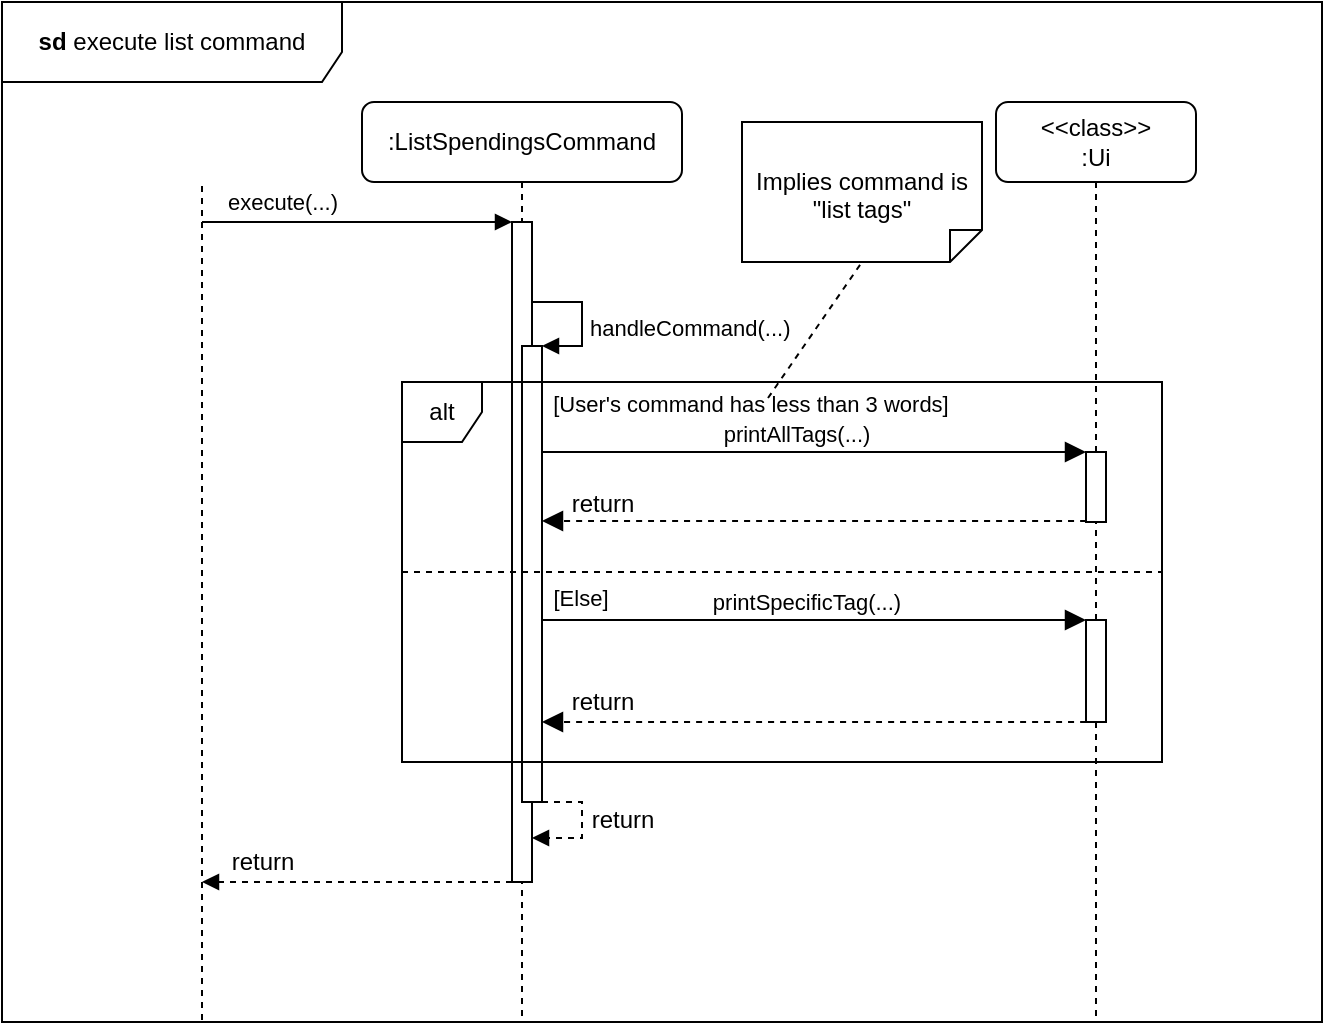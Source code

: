 <mxfile version="24.7.17">
  <diagram name="Page-1" id="2YBvvXClWsGukQMizWep">
    <mxGraphModel dx="794" dy="607" grid="1" gridSize="10" guides="1" tooltips="1" connect="1" arrows="1" fold="1" page="1" pageScale="1" pageWidth="1100" pageHeight="1200" math="0" shadow="0">
      <root>
        <mxCell id="0" />
        <mxCell id="1" parent="0" />
        <mxCell id="-tokIjTfclb8eiRB36Tb-1" value="" style="endArrow=none;dashed=1;html=1;rounded=0;" parent="1" edge="1">
          <mxGeometry width="50" height="50" relative="1" as="geometry">
            <mxPoint x="220" y="619" as="sourcePoint" />
            <mxPoint x="220" y="200" as="targetPoint" />
          </mxGeometry>
        </mxCell>
        <mxCell id="-tokIjTfclb8eiRB36Tb-8" value=":ListSpendingsCommand" style="shape=umlLifeline;perimeter=lifelinePerimeter;whiteSpace=wrap;html=1;container=1;dropTarget=0;collapsible=0;recursiveResize=0;outlineConnect=0;portConstraint=eastwest;newEdgeStyle={&quot;curved&quot;:0,&quot;rounded&quot;:0};rounded=1;" parent="1" vertex="1">
          <mxGeometry x="300" y="160" width="160" height="460" as="geometry" />
        </mxCell>
        <mxCell id="-tokIjTfclb8eiRB36Tb-9" value="" style="html=1;points=[[0,0,0,0,5],[0,1,0,0,-5],[1,0,0,0,5],[1,1,0,0,-5]];perimeter=orthogonalPerimeter;outlineConnect=0;targetShapes=umlLifeline;portConstraint=eastwest;newEdgeStyle={&quot;curved&quot;:0,&quot;rounded&quot;:0};" parent="-tokIjTfclb8eiRB36Tb-8" vertex="1">
          <mxGeometry x="75" y="60" width="10" height="330" as="geometry" />
        </mxCell>
        <mxCell id="-tokIjTfclb8eiRB36Tb-13" value="" style="html=1;verticalAlign=bottom;labelBackgroundColor=none;endArrow=block;endFill=1;rounded=0;" parent="1" target="-tokIjTfclb8eiRB36Tb-9" edge="1">
          <mxGeometry width="160" relative="1" as="geometry">
            <mxPoint x="220" y="220" as="sourcePoint" />
            <mxPoint x="360" y="220" as="targetPoint" />
          </mxGeometry>
        </mxCell>
        <mxCell id="-tokIjTfclb8eiRB36Tb-14" value="execute(...)" style="edgeLabel;html=1;align=center;verticalAlign=middle;resizable=0;points=[];" parent="-tokIjTfclb8eiRB36Tb-13" vertex="1" connectable="0">
          <mxGeometry x="-0.382" relative="1" as="geometry">
            <mxPoint x="-8" y="-10" as="offset" />
          </mxGeometry>
        </mxCell>
        <mxCell id="-tokIjTfclb8eiRB36Tb-16" value="" style="html=1;points=[[0,0,0,0,5],[0,1,0,0,-5],[1,0,0,0,5],[1,1,0,0,-5]];perimeter=orthogonalPerimeter;outlineConnect=0;targetShapes=umlLifeline;portConstraint=eastwest;newEdgeStyle={&quot;curved&quot;:0,&quot;rounded&quot;:0};" parent="1" vertex="1">
          <mxGeometry x="380" y="282" width="10" height="228" as="geometry" />
        </mxCell>
        <mxCell id="-tokIjTfclb8eiRB36Tb-17" value="handleCommand(...)" style="html=1;align=left;spacingLeft=2;endArrow=block;rounded=0;edgeStyle=orthogonalEdgeStyle;curved=0;rounded=0;" parent="1" source="-tokIjTfclb8eiRB36Tb-9" edge="1">
          <mxGeometry x="0.129" relative="1" as="geometry">
            <mxPoint x="385" y="252" as="sourcePoint" />
            <Array as="points">
              <mxPoint x="410" y="260" />
              <mxPoint x="410" y="282" />
            </Array>
            <mxPoint x="390" y="282" as="targetPoint" />
            <mxPoint as="offset" />
          </mxGeometry>
        </mxCell>
        <mxCell id="-tokIjTfclb8eiRB36Tb-19" value="" style="html=1;align=left;spacingLeft=2;endArrow=block;rounded=0;edgeStyle=orthogonalEdgeStyle;curved=0;rounded=0;dashed=1;" parent="1" edge="1">
          <mxGeometry x="0.129" relative="1" as="geometry">
            <mxPoint x="390" y="510" as="sourcePoint" />
            <Array as="points">
              <mxPoint x="410" y="510" />
              <mxPoint x="410" y="528" />
            </Array>
            <mxPoint x="385" y="528" as="targetPoint" />
            <mxPoint as="offset" />
          </mxGeometry>
        </mxCell>
        <mxCell id="_VLLp_RYDMONeOvb9VeY-3" value="return" style="edgeLabel;html=1;align=center;verticalAlign=middle;resizable=0;points=[];fontSize=12;" parent="-tokIjTfclb8eiRB36Tb-19" vertex="1" connectable="0">
          <mxGeometry x="-0.079" relative="1" as="geometry">
            <mxPoint x="20" as="offset" />
          </mxGeometry>
        </mxCell>
        <mxCell id="-tokIjTfclb8eiRB36Tb-20" value="&amp;lt;&amp;lt;class&amp;gt;&amp;gt;&lt;div&gt;:Ui&lt;/div&gt;" style="shape=umlLifeline;perimeter=lifelinePerimeter;whiteSpace=wrap;html=1;container=1;dropTarget=0;collapsible=0;recursiveResize=0;outlineConnect=0;portConstraint=eastwest;newEdgeStyle={&quot;curved&quot;:0,&quot;rounded&quot;:0};rounded=1;" parent="1" vertex="1">
          <mxGeometry x="617" y="160" width="100" height="460" as="geometry" />
        </mxCell>
        <mxCell id="-tokIjTfclb8eiRB36Tb-22" value="" style="html=1;points=[[0,0,0,0,5],[0,1,0,0,-5],[1,0,0,0,5],[1,1,0,0,-5]];perimeter=orthogonalPerimeter;outlineConnect=0;targetShapes=umlLifeline;portConstraint=eastwest;newEdgeStyle={&quot;curved&quot;:0,&quot;rounded&quot;:0};" parent="-tokIjTfclb8eiRB36Tb-20" vertex="1">
          <mxGeometry x="45" y="175" width="10" height="35" as="geometry" />
        </mxCell>
        <mxCell id="dKQU-OC4QD5xdhrdrmRR-12" value="" style="html=1;points=[[0,0,0,0,5],[0,1,0,0,-5],[1,0,0,0,5],[1,1,0,0,-5]];perimeter=orthogonalPerimeter;outlineConnect=0;targetShapes=umlLifeline;portConstraint=eastwest;newEdgeStyle={&quot;curved&quot;:0,&quot;rounded&quot;:0};" parent="-tokIjTfclb8eiRB36Tb-20" vertex="1">
          <mxGeometry x="45" y="259" width="10" height="51" as="geometry" />
        </mxCell>
        <mxCell id="-tokIjTfclb8eiRB36Tb-66" value="" style="html=1;verticalAlign=bottom;labelBackgroundColor=none;endArrow=block;endFill=1;dashed=1;rounded=0;" parent="1" source="-tokIjTfclb8eiRB36Tb-9" edge="1">
          <mxGeometry width="160" relative="1" as="geometry">
            <mxPoint x="360" y="1000" as="sourcePoint" />
            <mxPoint x="220" y="550" as="targetPoint" />
          </mxGeometry>
        </mxCell>
        <mxCell id="_VLLp_RYDMONeOvb9VeY-4" value="return" style="edgeLabel;html=1;align=center;verticalAlign=middle;resizable=0;points=[];fontSize=12;" parent="-tokIjTfclb8eiRB36Tb-66" vertex="1" connectable="0">
          <mxGeometry x="-0.445" y="-4" relative="1" as="geometry">
            <mxPoint x="-82" y="-6" as="offset" />
          </mxGeometry>
        </mxCell>
        <mxCell id="-tokIjTfclb8eiRB36Tb-67" value="&lt;b&gt;sd&lt;/b&gt;&amp;nbsp;execute list command" style="shape=umlFrame;whiteSpace=wrap;html=1;pointerEvents=0;width=170;height=40;" parent="1" vertex="1">
          <mxGeometry x="120" y="110" width="660" height="510" as="geometry" />
        </mxCell>
        <mxCell id="dKQU-OC4QD5xdhrdrmRR-1" value="alt" style="shape=umlFrame;whiteSpace=wrap;html=1;pointerEvents=0;recursiveResize=0;container=1;collapsible=0;width=40;height=30;" parent="1" vertex="1">
          <mxGeometry x="320" y="300" width="380" height="190" as="geometry" />
        </mxCell>
        <mxCell id="dKQU-OC4QD5xdhrdrmRR-2" value="&lt;div&gt;&lt;span style=&quot;font-size: 11px;&quot;&gt;[User&#39;s command has less than 3 words]&lt;/span&gt;&lt;/div&gt;" style="text;html=1;align=center;verticalAlign=middle;resizable=0;points=[];autosize=1;strokeColor=none;fillColor=none;fontSize=16;" parent="dKQU-OC4QD5xdhrdrmRR-1" vertex="1">
          <mxGeometry x="64" y="-6" width="220" height="30" as="geometry" />
        </mxCell>
        <mxCell id="dKQU-OC4QD5xdhrdrmRR-5" value="" style="html=1;verticalAlign=bottom;endArrow=block;curved=0;rounded=0;fontSize=12;startSize=8;endSize=8;" parent="dKQU-OC4QD5xdhrdrmRR-1" edge="1">
          <mxGeometry x="-1" y="-50" width="80" relative="1" as="geometry">
            <mxPoint x="70" y="35" as="sourcePoint" />
            <mxPoint x="342" y="35" as="targetPoint" />
            <mxPoint x="-30" y="-10" as="offset" />
          </mxGeometry>
        </mxCell>
        <mxCell id="dKQU-OC4QD5xdhrdrmRR-7" value="&lt;font style=&quot;font-size: 11px;&quot;&gt;printAllTags(...)&lt;/font&gt;" style="edgeLabel;html=1;align=center;verticalAlign=middle;resizable=0;points=[];fontSize=12;" parent="dKQU-OC4QD5xdhrdrmRR-5" vertex="1" connectable="0">
          <mxGeometry x="-0.371" relative="1" as="geometry">
            <mxPoint x="41" y="-9" as="offset" />
          </mxGeometry>
        </mxCell>
        <mxCell id="dKQU-OC4QD5xdhrdrmRR-10" value="" style="line;strokeWidth=1;fillColor=none;align=left;verticalAlign=middle;spacingTop=-1;spacingLeft=3;spacingRight=3;rotatable=0;labelPosition=right;points=[];portConstraint=eastwest;strokeColor=inherit;dashed=1;" parent="dKQU-OC4QD5xdhrdrmRR-1" vertex="1">
          <mxGeometry y="91" width="380" height="8" as="geometry" />
        </mxCell>
        <mxCell id="dKQU-OC4QD5xdhrdrmRR-11" value="&lt;div&gt;&lt;span style=&quot;font-size: 11px;&quot;&gt;[Else]&lt;/span&gt;&lt;/div&gt;" style="text;html=1;align=center;verticalAlign=middle;resizable=0;points=[];autosize=1;strokeColor=none;fillColor=none;fontSize=16;" parent="dKQU-OC4QD5xdhrdrmRR-1" vertex="1">
          <mxGeometry x="64" y="91" width="50" height="30" as="geometry" />
        </mxCell>
        <mxCell id="dKQU-OC4QD5xdhrdrmRR-13" value="" style="html=1;verticalAlign=bottom;labelBackgroundColor=none;endArrow=block;endFill=1;rounded=0;fontSize=12;startSize=8;endSize=8;curved=1;" parent="dKQU-OC4QD5xdhrdrmRR-1" edge="1">
          <mxGeometry width="160" relative="1" as="geometry">
            <mxPoint x="70" y="119.0" as="sourcePoint" />
            <mxPoint x="342" y="119.0" as="targetPoint" />
          </mxGeometry>
        </mxCell>
        <mxCell id="dKQU-OC4QD5xdhrdrmRR-15" value="&lt;font style=&quot;font-size: 11px;&quot;&gt;printSpecificTag(...)&lt;/font&gt;" style="edgeLabel;html=1;align=center;verticalAlign=middle;resizable=0;points=[];fontSize=12;" parent="dKQU-OC4QD5xdhrdrmRR-13" vertex="1" connectable="0">
          <mxGeometry x="0.376" y="-2" relative="1" as="geometry">
            <mxPoint x="-55" y="-11" as="offset" />
          </mxGeometry>
        </mxCell>
        <mxCell id="dKQU-OC4QD5xdhrdrmRR-14" value="" style="html=1;verticalAlign=bottom;labelBackgroundColor=none;endArrow=block;endFill=1;dashed=1;rounded=0;fontSize=12;startSize=8;endSize=8;curved=1;" parent="dKQU-OC4QD5xdhrdrmRR-1" edge="1">
          <mxGeometry width="160" relative="1" as="geometry">
            <mxPoint x="342" y="170" as="sourcePoint" />
            <mxPoint x="70" y="170" as="targetPoint" />
          </mxGeometry>
        </mxCell>
        <mxCell id="_VLLp_RYDMONeOvb9VeY-2" value="return" style="edgeLabel;html=1;align=center;verticalAlign=middle;resizable=0;points=[];fontSize=12;" parent="dKQU-OC4QD5xdhrdrmRR-14" vertex="1" connectable="0">
          <mxGeometry x="0.279" y="-1" relative="1" as="geometry">
            <mxPoint x="-68" y="-9" as="offset" />
          </mxGeometry>
        </mxCell>
        <mxCell id="dKQU-OC4QD5xdhrdrmRR-3" value="Implies command is &quot;list tags&quot;" style="shape=note2;boundedLbl=1;whiteSpace=wrap;html=1;size=16;verticalAlign=top;align=center;flipV=1;" parent="1" vertex="1">
          <mxGeometry x="490" y="170" width="120" height="70" as="geometry" />
        </mxCell>
        <mxCell id="dKQU-OC4QD5xdhrdrmRR-4" value="" style="endArrow=none;dashed=1;html=1;rounded=0;fontSize=12;startSize=8;endSize=8;curved=1;entryX=0.5;entryY=0;entryDx=0;entryDy=0;entryPerimeter=0;" parent="1" target="dKQU-OC4QD5xdhrdrmRR-3" edge="1">
          <mxGeometry width="50" height="50" relative="1" as="geometry">
            <mxPoint x="503" y="308" as="sourcePoint" />
            <mxPoint x="580" y="232" as="targetPoint" />
          </mxGeometry>
        </mxCell>
        <mxCell id="dKQU-OC4QD5xdhrdrmRR-9" value="" style="html=1;verticalAlign=bottom;labelBackgroundColor=none;endArrow=block;endFill=1;dashed=1;rounded=0;fontSize=12;startSize=8;endSize=8;curved=1;" parent="1" edge="1">
          <mxGeometry width="160" relative="1" as="geometry">
            <mxPoint x="662" y="369.5" as="sourcePoint" />
            <mxPoint x="390" y="369.5" as="targetPoint" />
          </mxGeometry>
        </mxCell>
        <mxCell id="_VLLp_RYDMONeOvb9VeY-1" value="return" style="edgeLabel;html=1;align=center;verticalAlign=middle;resizable=0;points=[];fontSize=12;" parent="dKQU-OC4QD5xdhrdrmRR-9" vertex="1" connectable="0">
          <mxGeometry x="0.279" y="-2" relative="1" as="geometry">
            <mxPoint x="-68" y="-7" as="offset" />
          </mxGeometry>
        </mxCell>
      </root>
    </mxGraphModel>
  </diagram>
</mxfile>
